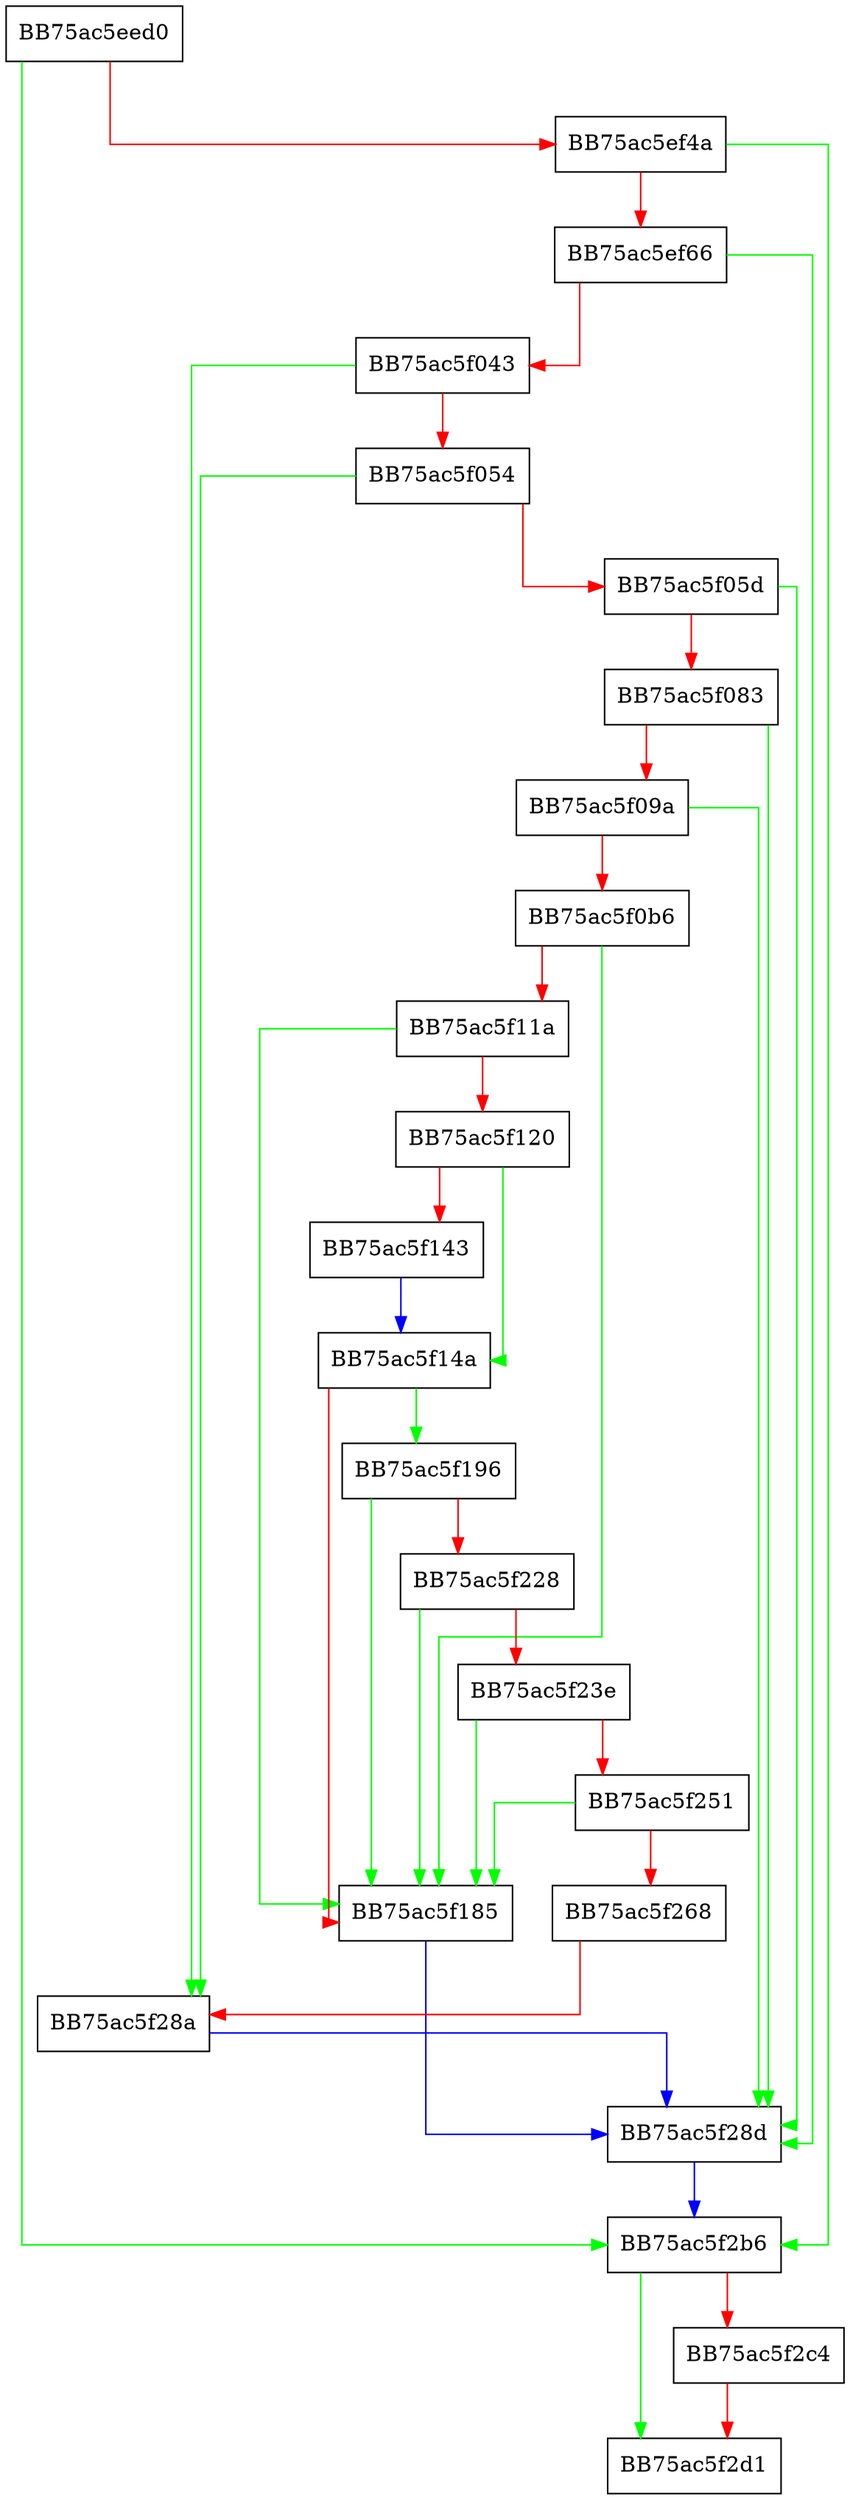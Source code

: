 digraph pklite_unpack {
  node [shape="box"];
  graph [splines=ortho];
  BB75ac5eed0 -> BB75ac5f2b6 [color="green"];
  BB75ac5eed0 -> BB75ac5ef4a [color="red"];
  BB75ac5ef4a -> BB75ac5f2b6 [color="green"];
  BB75ac5ef4a -> BB75ac5ef66 [color="red"];
  BB75ac5ef66 -> BB75ac5f28d [color="green"];
  BB75ac5ef66 -> BB75ac5f043 [color="red"];
  BB75ac5f043 -> BB75ac5f28a [color="green"];
  BB75ac5f043 -> BB75ac5f054 [color="red"];
  BB75ac5f054 -> BB75ac5f28a [color="green"];
  BB75ac5f054 -> BB75ac5f05d [color="red"];
  BB75ac5f05d -> BB75ac5f28d [color="green"];
  BB75ac5f05d -> BB75ac5f083 [color="red"];
  BB75ac5f083 -> BB75ac5f28d [color="green"];
  BB75ac5f083 -> BB75ac5f09a [color="red"];
  BB75ac5f09a -> BB75ac5f28d [color="green"];
  BB75ac5f09a -> BB75ac5f0b6 [color="red"];
  BB75ac5f0b6 -> BB75ac5f185 [color="green"];
  BB75ac5f0b6 -> BB75ac5f11a [color="red"];
  BB75ac5f11a -> BB75ac5f185 [color="green"];
  BB75ac5f11a -> BB75ac5f120 [color="red"];
  BB75ac5f120 -> BB75ac5f14a [color="green"];
  BB75ac5f120 -> BB75ac5f143 [color="red"];
  BB75ac5f143 -> BB75ac5f14a [color="blue"];
  BB75ac5f14a -> BB75ac5f196 [color="green"];
  BB75ac5f14a -> BB75ac5f185 [color="red"];
  BB75ac5f185 -> BB75ac5f28d [color="blue"];
  BB75ac5f196 -> BB75ac5f185 [color="green"];
  BB75ac5f196 -> BB75ac5f228 [color="red"];
  BB75ac5f228 -> BB75ac5f185 [color="green"];
  BB75ac5f228 -> BB75ac5f23e [color="red"];
  BB75ac5f23e -> BB75ac5f185 [color="green"];
  BB75ac5f23e -> BB75ac5f251 [color="red"];
  BB75ac5f251 -> BB75ac5f185 [color="green"];
  BB75ac5f251 -> BB75ac5f268 [color="red"];
  BB75ac5f268 -> BB75ac5f28a [color="red"];
  BB75ac5f28a -> BB75ac5f28d [color="blue"];
  BB75ac5f28d -> BB75ac5f2b6 [color="blue"];
  BB75ac5f2b6 -> BB75ac5f2d1 [color="green"];
  BB75ac5f2b6 -> BB75ac5f2c4 [color="red"];
  BB75ac5f2c4 -> BB75ac5f2d1 [color="red"];
}